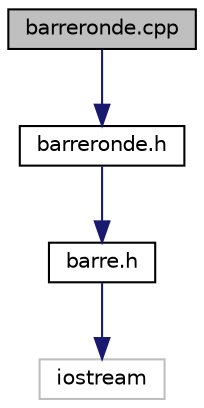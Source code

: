 digraph "barreronde.cpp"
{
  edge [fontname="Helvetica",fontsize="10",labelfontname="Helvetica",labelfontsize="10"];
  node [fontname="Helvetica",fontsize="10",shape=record];
  Node0 [label="barreronde.cpp",height=0.2,width=0.4,color="black", fillcolor="grey75", style="filled", fontcolor="black"];
  Node0 -> Node1 [color="midnightblue",fontsize="10",style="solid"];
  Node1 [label="barreronde.h",height=0.2,width=0.4,color="black", fillcolor="white", style="filled",URL="$barreronde_8h.html"];
  Node1 -> Node2 [color="midnightblue",fontsize="10",style="solid"];
  Node2 [label="barre.h",height=0.2,width=0.4,color="black", fillcolor="white", style="filled",URL="$barre_8h.html",tooltip="Déclaration de la classe Barre. "];
  Node2 -> Node3 [color="midnightblue",fontsize="10",style="solid"];
  Node3 [label="iostream",height=0.2,width=0.4,color="grey75", fillcolor="white", style="filled"];
}
